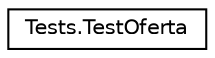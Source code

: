 digraph "Graphical Class Hierarchy"
{
 // INTERACTIVE_SVG=YES
 // LATEX_PDF_SIZE
  edge [fontname="Helvetica",fontsize="10",labelfontname="Helvetica",labelfontsize="10"];
  node [fontname="Helvetica",fontsize="10",shape=record];
  rankdir="LR";
  Node0 [label="Tests.TestOferta",height=0.2,width=0.4,color="black", fillcolor="white", style="filled",URL="$classTests_1_1TestOferta.html",tooltip=" "];
}
